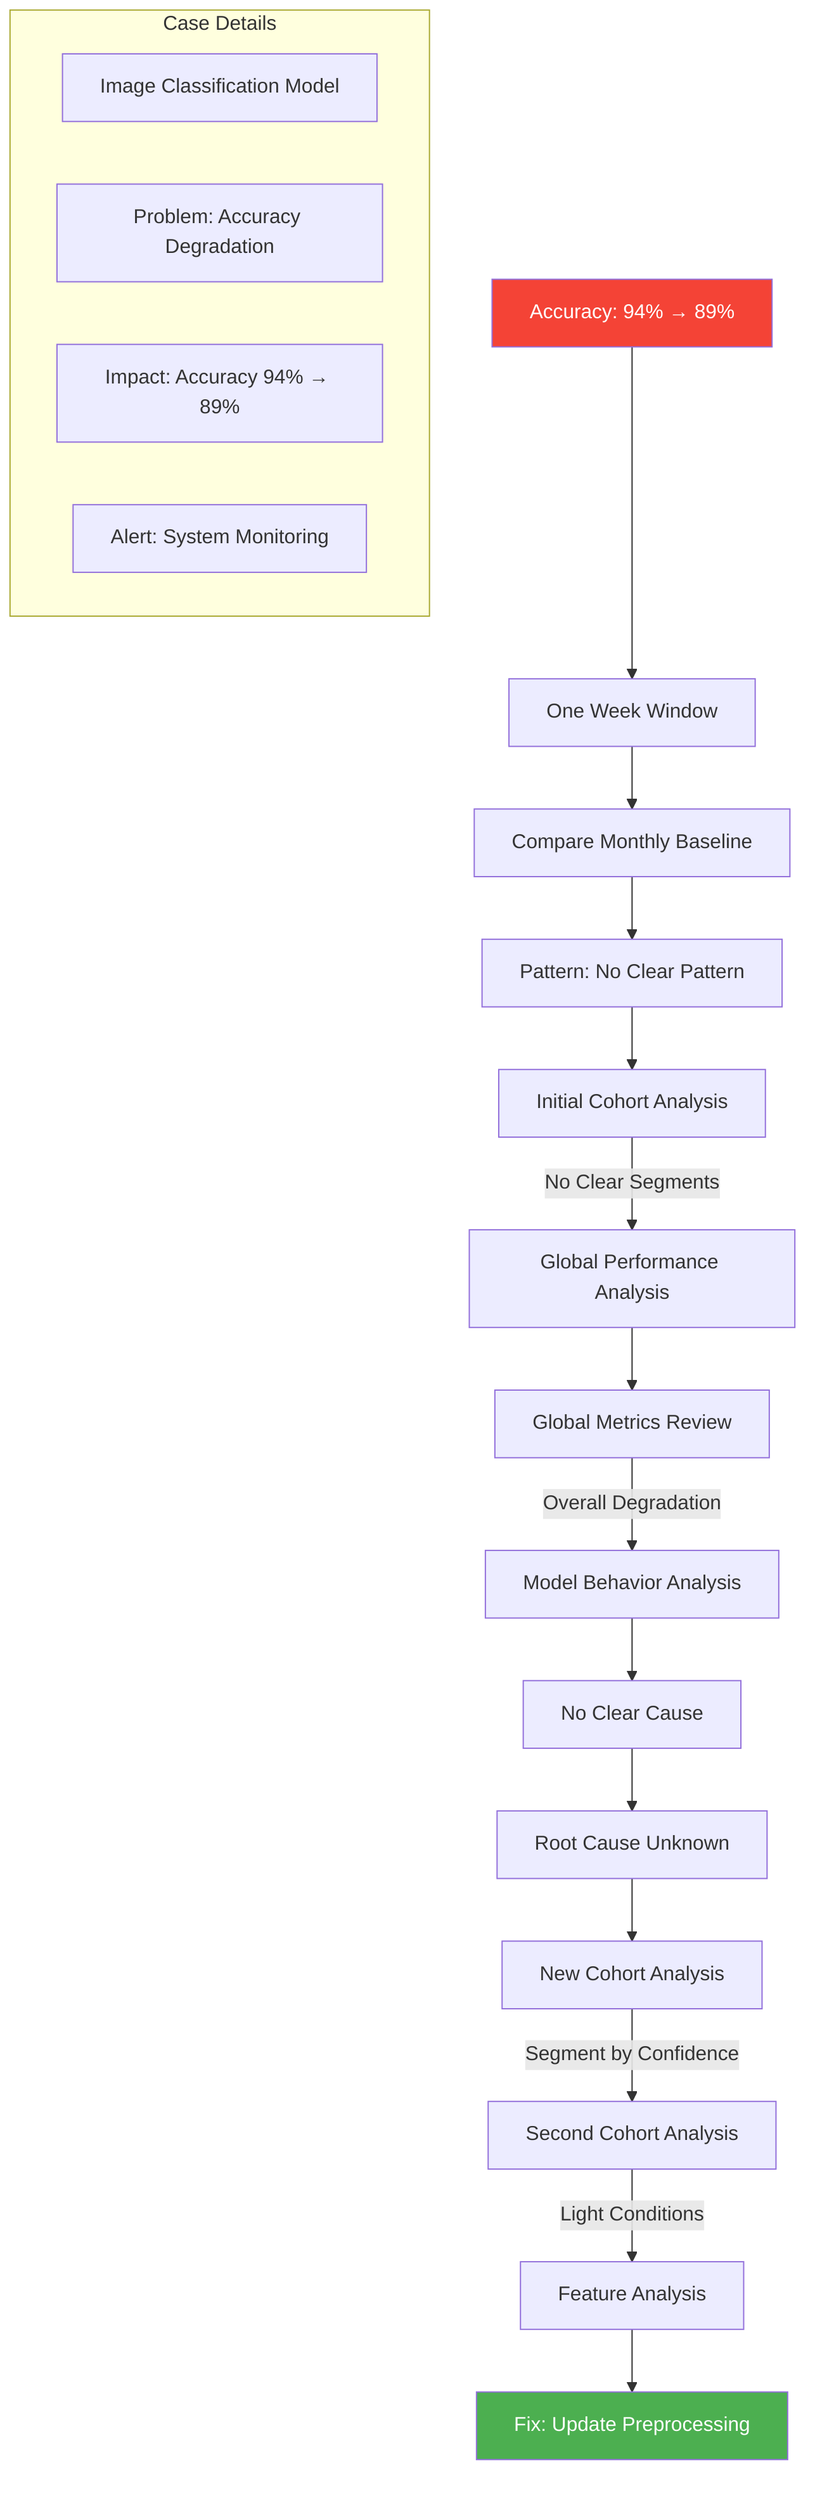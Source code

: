 %% Use Case: Image Classification Model
%% Problem: Overall accuracy degradation
%% Impact: Accuracy dropped from 94% to 89%
%% Initial Alert: System monitoring detected global performance drop
%% Resolution: Updated preprocessing pipeline for lighting conditions

graph TD
    subgraph Case Details
        H1[Image Classification Model]
        H2[Problem: Accuracy Degradation]
        H3[Impact: Accuracy 94% → 89%]
        H4[Alert: System Monitoring]
    end

    A[Accuracy: 94% → 89%] --> B[Define Impact Window]
    B[One Week Window] --> C[Compare Monthly Baseline]

    C --> D[Pattern: No Clear Pattern]

    D --> G[Initial Cohort Analysis]

    G -->|No Clear Segments| I[Global Performance Analysis]

    I --> M[Global Metrics Review]
    M -->|Overall Degradation| O[Model Behavior Analysis]

    O --> P[No Clear Cause]

    P --> Q[Root Cause Unknown]
    Q --> S[New Cohort Analysis]

    S -->|Segment by Confidence| G2[Second Cohort Analysis]
    G2 -->|Light Conditions| H[Feature Analysis]
    H --> R[Fix: Update Preprocessing]

    style A fill:#f44336,color:#fff
    style R fill:#4caf50,color:#fff